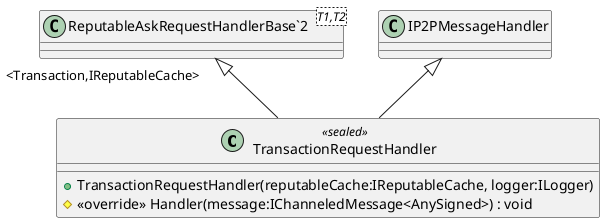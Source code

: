 @startuml
class TransactionRequestHandler <<sealed>> {
    + TransactionRequestHandler(reputableCache:IReputableCache, logger:ILogger)
    # <<override>> Handler(message:IChanneledMessage<AnySigned>) : void
}
class "ReputableAskRequestHandlerBase`2"<T1,T2> {
}
"ReputableAskRequestHandlerBase`2" "<Transaction,IReputableCache>" <|-- TransactionRequestHandler
IP2PMessageHandler <|-- TransactionRequestHandler
@enduml
